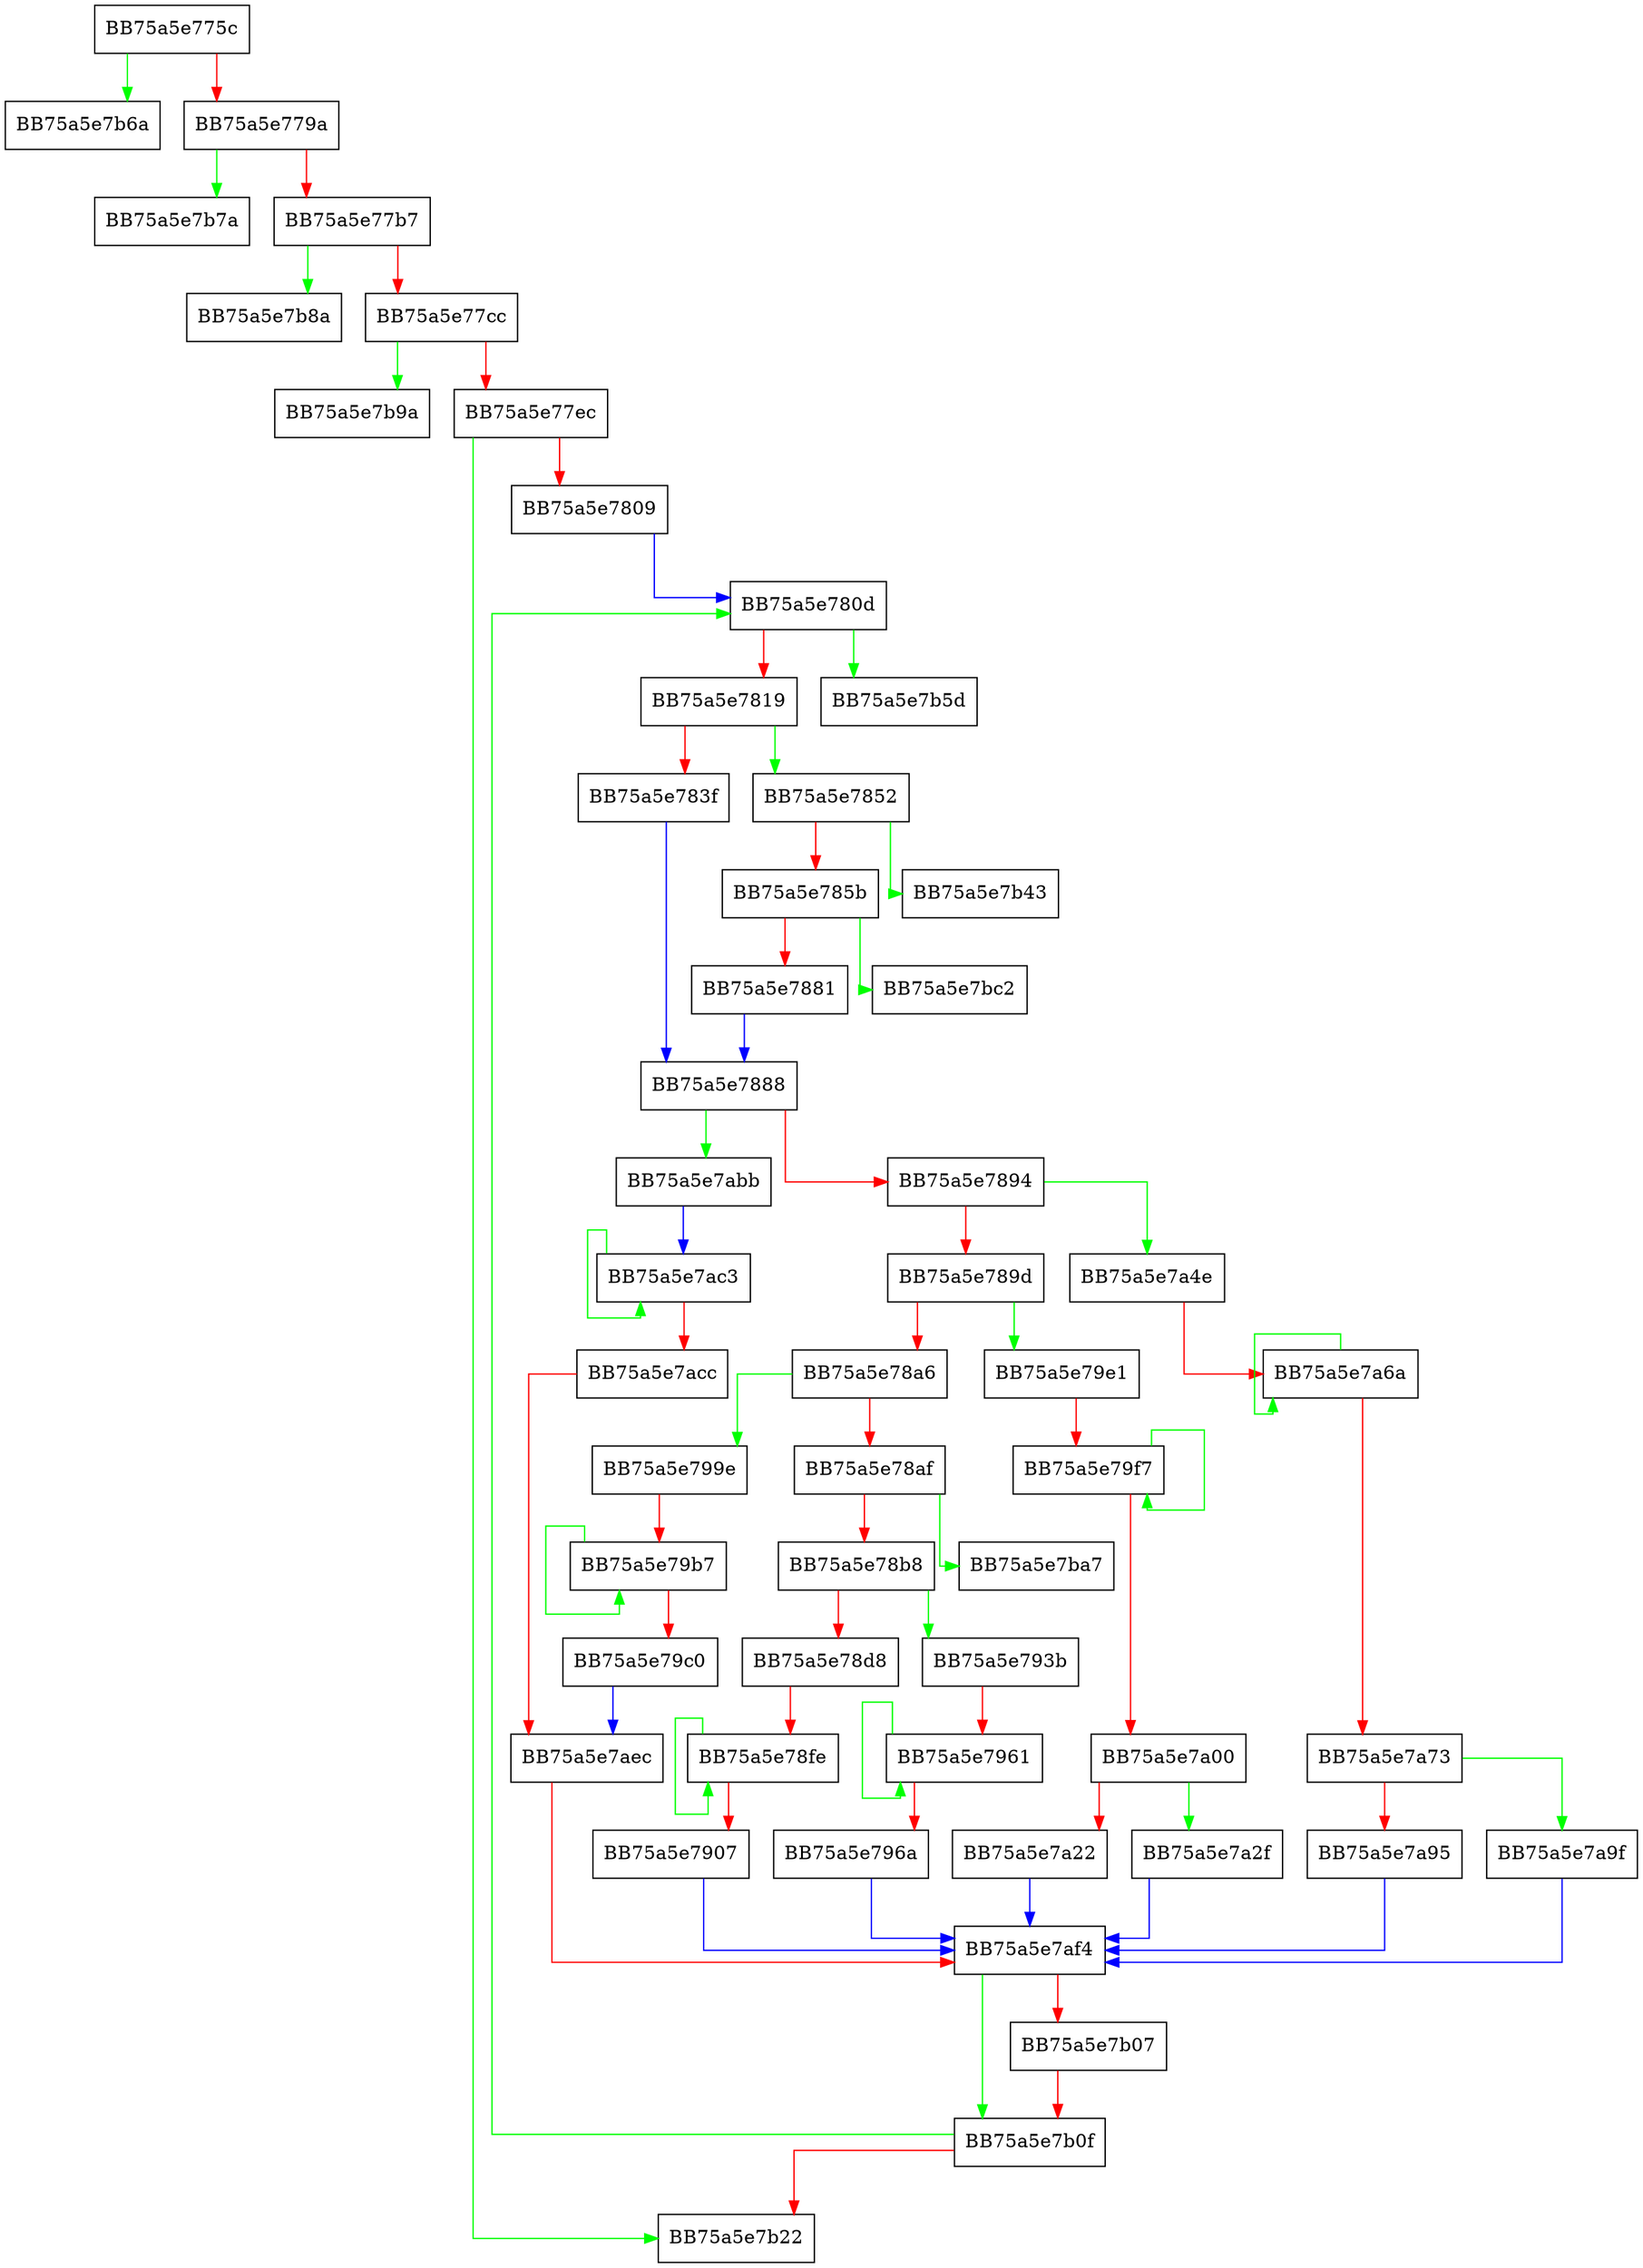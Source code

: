 digraph JsonFromLuaTable {
  node [shape="box"];
  graph [splines=ortho];
  BB75a5e775c -> BB75a5e7b6a [color="green"];
  BB75a5e775c -> BB75a5e779a [color="red"];
  BB75a5e779a -> BB75a5e7b7a [color="green"];
  BB75a5e779a -> BB75a5e77b7 [color="red"];
  BB75a5e77b7 -> BB75a5e7b8a [color="green"];
  BB75a5e77b7 -> BB75a5e77cc [color="red"];
  BB75a5e77cc -> BB75a5e7b9a [color="green"];
  BB75a5e77cc -> BB75a5e77ec [color="red"];
  BB75a5e77ec -> BB75a5e7b22 [color="green"];
  BB75a5e77ec -> BB75a5e7809 [color="red"];
  BB75a5e7809 -> BB75a5e780d [color="blue"];
  BB75a5e780d -> BB75a5e7b5d [color="green"];
  BB75a5e780d -> BB75a5e7819 [color="red"];
  BB75a5e7819 -> BB75a5e7852 [color="green"];
  BB75a5e7819 -> BB75a5e783f [color="red"];
  BB75a5e783f -> BB75a5e7888 [color="blue"];
  BB75a5e7852 -> BB75a5e7b43 [color="green"];
  BB75a5e7852 -> BB75a5e785b [color="red"];
  BB75a5e785b -> BB75a5e7bc2 [color="green"];
  BB75a5e785b -> BB75a5e7881 [color="red"];
  BB75a5e7881 -> BB75a5e7888 [color="blue"];
  BB75a5e7888 -> BB75a5e7abb [color="green"];
  BB75a5e7888 -> BB75a5e7894 [color="red"];
  BB75a5e7894 -> BB75a5e7a4e [color="green"];
  BB75a5e7894 -> BB75a5e789d [color="red"];
  BB75a5e789d -> BB75a5e79e1 [color="green"];
  BB75a5e789d -> BB75a5e78a6 [color="red"];
  BB75a5e78a6 -> BB75a5e799e [color="green"];
  BB75a5e78a6 -> BB75a5e78af [color="red"];
  BB75a5e78af -> BB75a5e7ba7 [color="green"];
  BB75a5e78af -> BB75a5e78b8 [color="red"];
  BB75a5e78b8 -> BB75a5e793b [color="green"];
  BB75a5e78b8 -> BB75a5e78d8 [color="red"];
  BB75a5e78d8 -> BB75a5e78fe [color="red"];
  BB75a5e78fe -> BB75a5e78fe [color="green"];
  BB75a5e78fe -> BB75a5e7907 [color="red"];
  BB75a5e7907 -> BB75a5e7af4 [color="blue"];
  BB75a5e793b -> BB75a5e7961 [color="red"];
  BB75a5e7961 -> BB75a5e7961 [color="green"];
  BB75a5e7961 -> BB75a5e796a [color="red"];
  BB75a5e796a -> BB75a5e7af4 [color="blue"];
  BB75a5e799e -> BB75a5e79b7 [color="red"];
  BB75a5e79b7 -> BB75a5e79b7 [color="green"];
  BB75a5e79b7 -> BB75a5e79c0 [color="red"];
  BB75a5e79c0 -> BB75a5e7aec [color="blue"];
  BB75a5e79e1 -> BB75a5e79f7 [color="red"];
  BB75a5e79f7 -> BB75a5e79f7 [color="green"];
  BB75a5e79f7 -> BB75a5e7a00 [color="red"];
  BB75a5e7a00 -> BB75a5e7a2f [color="green"];
  BB75a5e7a00 -> BB75a5e7a22 [color="red"];
  BB75a5e7a22 -> BB75a5e7af4 [color="blue"];
  BB75a5e7a2f -> BB75a5e7af4 [color="blue"];
  BB75a5e7a4e -> BB75a5e7a6a [color="red"];
  BB75a5e7a6a -> BB75a5e7a6a [color="green"];
  BB75a5e7a6a -> BB75a5e7a73 [color="red"];
  BB75a5e7a73 -> BB75a5e7a9f [color="green"];
  BB75a5e7a73 -> BB75a5e7a95 [color="red"];
  BB75a5e7a95 -> BB75a5e7af4 [color="blue"];
  BB75a5e7a9f -> BB75a5e7af4 [color="blue"];
  BB75a5e7abb -> BB75a5e7ac3 [color="blue"];
  BB75a5e7ac3 -> BB75a5e7ac3 [color="green"];
  BB75a5e7ac3 -> BB75a5e7acc [color="red"];
  BB75a5e7acc -> BB75a5e7aec [color="red"];
  BB75a5e7aec -> BB75a5e7af4 [color="red"];
  BB75a5e7af4 -> BB75a5e7b0f [color="green"];
  BB75a5e7af4 -> BB75a5e7b07 [color="red"];
  BB75a5e7b07 -> BB75a5e7b0f [color="red"];
  BB75a5e7b0f -> BB75a5e780d [color="green"];
  BB75a5e7b0f -> BB75a5e7b22 [color="red"];
}